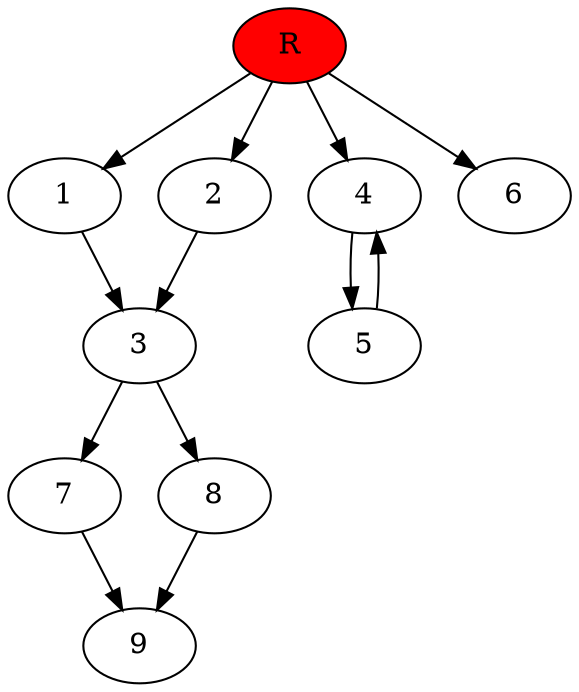 digraph prb369 {
	1
	2
	3
	4
	5
	6
	7
	8
	R [fillcolor="#ff0000" style=filled]
	1 -> 3
	2 -> 3
	3 -> 7
	3 -> 8
	4 -> 5
	5 -> 4
	7 -> 9
	8 -> 9
	R -> 1
	R -> 2
	R -> 4
	R -> 6
}
